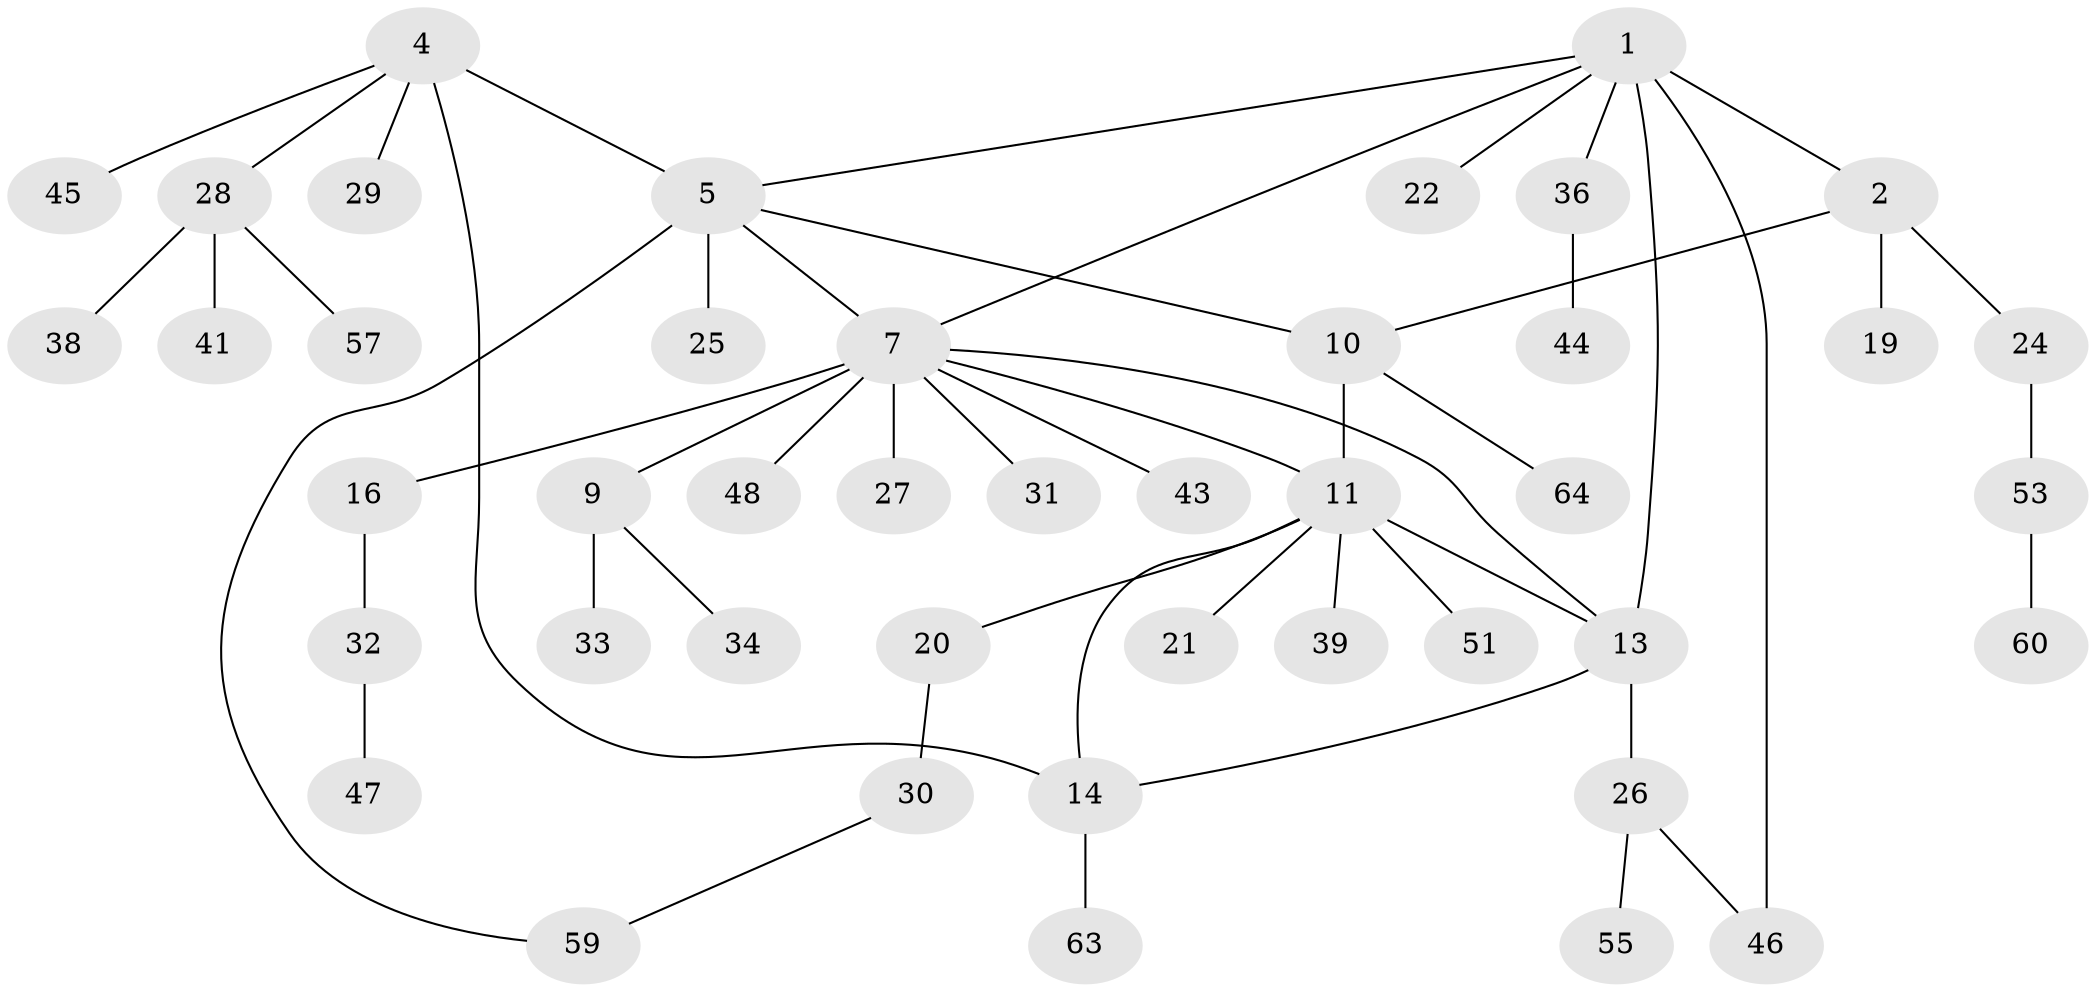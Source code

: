 // Generated by graph-tools (version 1.1) at 2025/52/02/27/25 19:52:16]
// undirected, 44 vertices, 52 edges
graph export_dot {
graph [start="1"]
  node [color=gray90,style=filled];
  1 [super="+3"];
  2 [super="+52"];
  4 [super="+18"];
  5 [super="+6"];
  7 [super="+8"];
  9 [super="+17"];
  10 [super="+50"];
  11 [super="+12"];
  13 [super="+65"];
  14 [super="+15"];
  16;
  19;
  20;
  21 [super="+61"];
  22 [super="+23"];
  24 [super="+42"];
  25;
  26 [super="+35"];
  27;
  28 [super="+37"];
  29 [super="+49"];
  30 [super="+56"];
  31;
  32;
  33;
  34;
  36;
  38 [super="+40"];
  39;
  41;
  43;
  44 [super="+58"];
  45;
  46;
  47;
  48;
  51;
  53 [super="+54"];
  55 [super="+62"];
  57;
  59;
  60;
  63;
  64;
  1 -- 2 [weight=2];
  1 -- 13;
  1 -- 22;
  1 -- 46;
  1 -- 36;
  1 -- 7;
  1 -- 5;
  2 -- 10;
  2 -- 19;
  2 -- 24;
  4 -- 5 [weight=2];
  4 -- 14;
  4 -- 28;
  4 -- 45;
  4 -- 29;
  5 -- 7;
  5 -- 25;
  5 -- 10;
  5 -- 59;
  7 -- 9 [weight=2];
  7 -- 16;
  7 -- 27;
  7 -- 31;
  7 -- 48;
  7 -- 11;
  7 -- 13;
  7 -- 43;
  9 -- 34;
  9 -- 33;
  10 -- 11 [weight=2];
  10 -- 64;
  11 -- 20;
  11 -- 51;
  11 -- 21;
  11 -- 39;
  11 -- 13;
  11 -- 14;
  13 -- 14 [weight=2];
  13 -- 26;
  14 -- 63;
  16 -- 32;
  20 -- 30;
  24 -- 53;
  26 -- 46;
  26 -- 55;
  28 -- 38;
  28 -- 41;
  28 -- 57;
  30 -- 59;
  32 -- 47;
  36 -- 44;
  53 -- 60;
}
